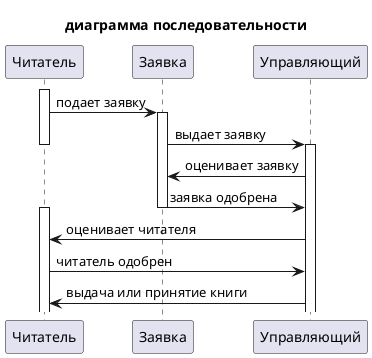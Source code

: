 @startuml
title диаграмма последовательности
participant Читатель
participant Заявка
participant Управляющий
activate Читатель
Читатель -> Заявка:подает заявку
activate Заявка
Заявка -> Управляющий:выдает заявку
deactivate Читатель
activate Управляющий
Управляющий -> Заявка:оценивает заявку
Заявка -> Управляющий:заявка одобрена
deactivate Заявка
activate Читатель
Управляющий -> Читатель:оценивает читателя
Читатель -> Управляющий:читатель одобрен
Управляющий -> Читатель:выдача или принятие книги
@enduml
